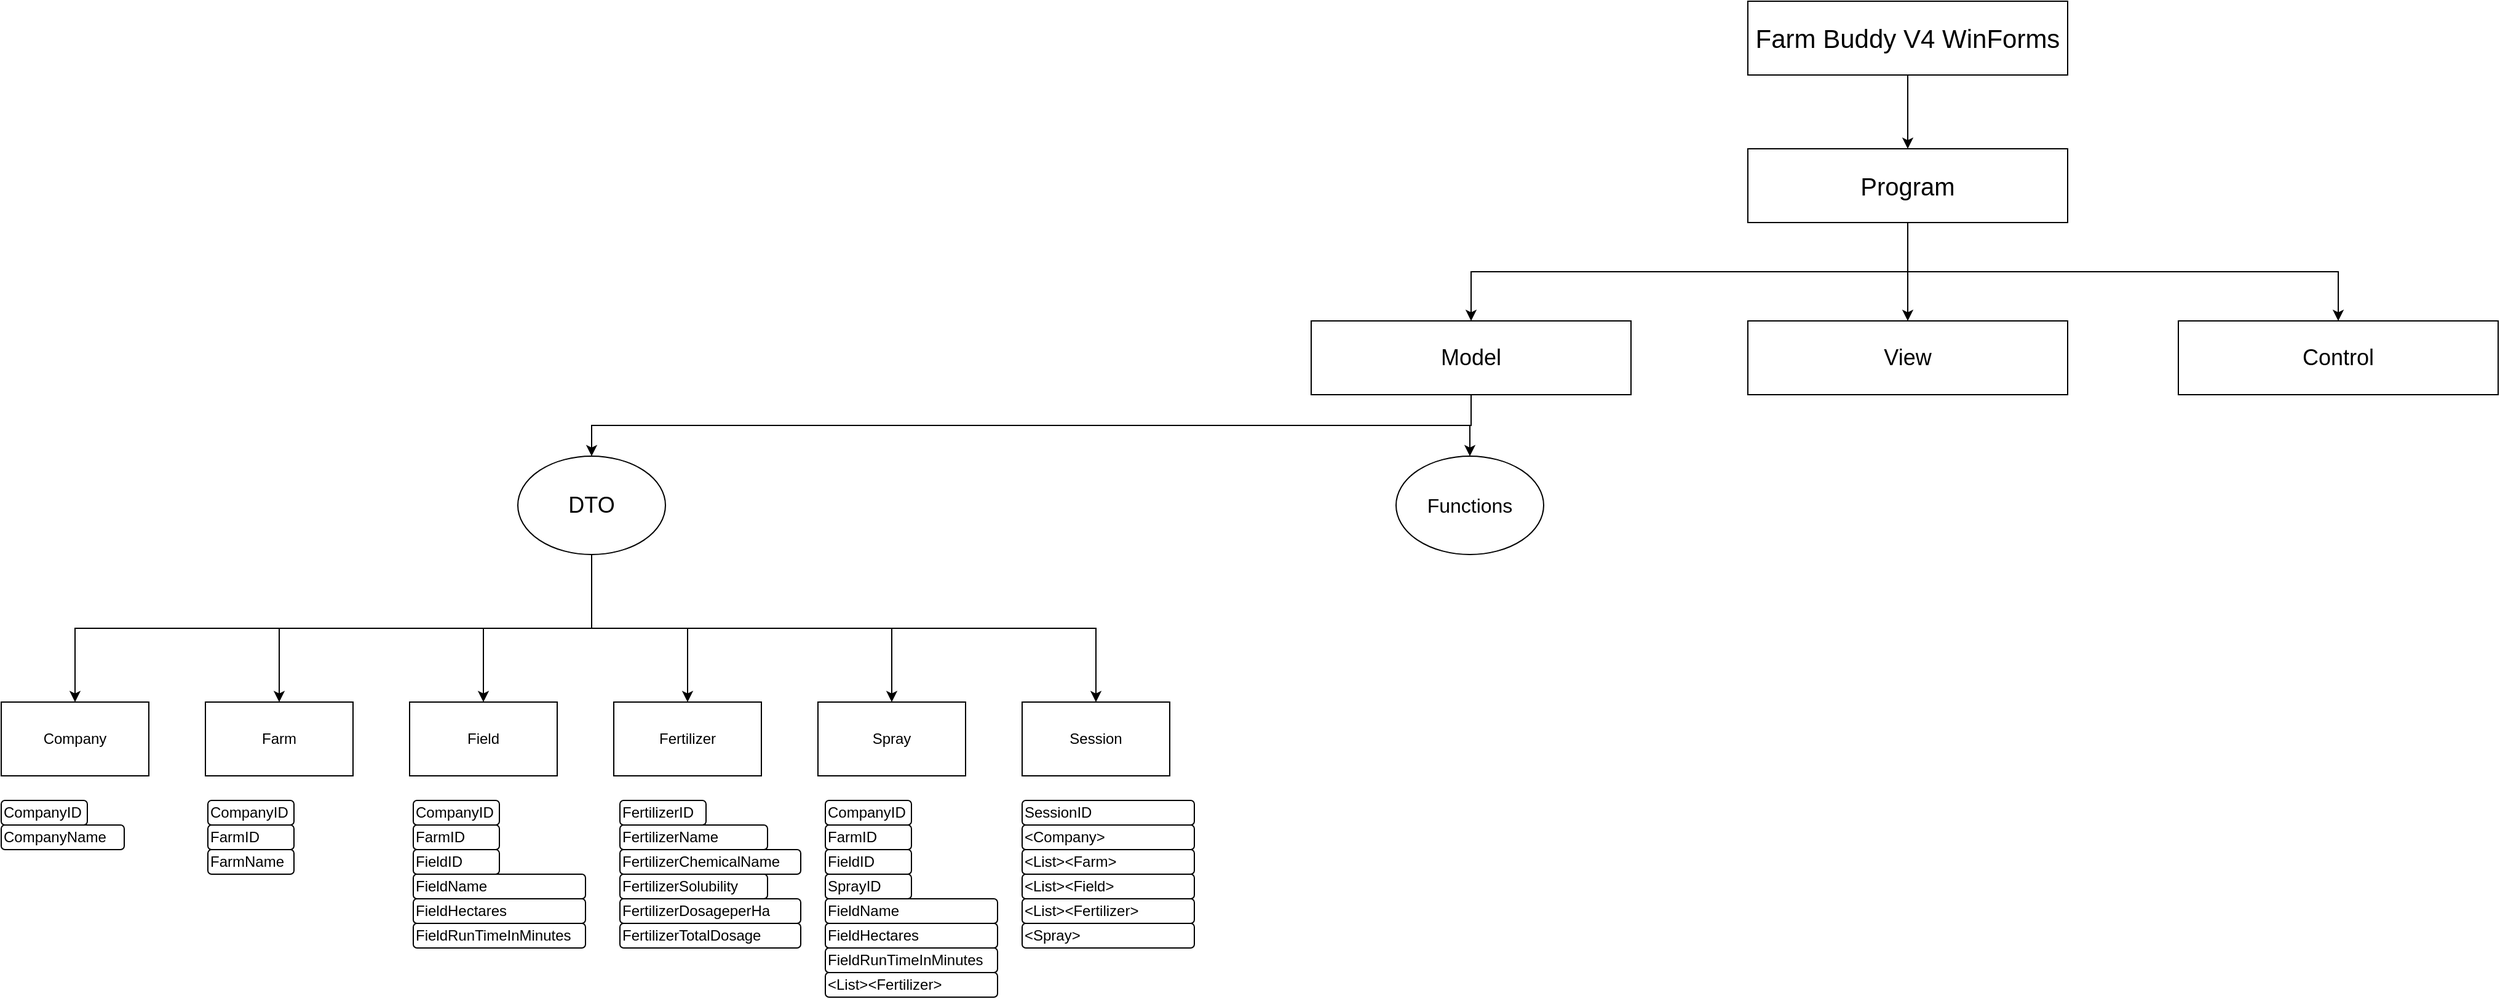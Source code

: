 <mxfile version="26.0.8">
  <diagram name="Page-1" id="rvxdswPpxdnA73cwBW_b">
    <mxGraphModel dx="1877" dy="1746" grid="1" gridSize="10" guides="1" tooltips="1" connect="1" arrows="1" fold="1" page="1" pageScale="1" pageWidth="827" pageHeight="1169" math="0" shadow="0">
      <root>
        <mxCell id="0" />
        <mxCell id="1" parent="0" />
        <mxCell id="GMc7GOkL7Nr8vXzrnaBm-32" style="edgeStyle=orthogonalEdgeStyle;rounded=0;orthogonalLoop=1;jettySize=auto;html=1;exitX=0.5;exitY=1;exitDx=0;exitDy=0;entryX=0.5;entryY=0;entryDx=0;entryDy=0;" edge="1" parent="1" source="4lTw-KqsmBAIjCPtbyVE-1" target="GMc7GOkL7Nr8vXzrnaBm-29">
          <mxGeometry relative="1" as="geometry" />
        </mxCell>
        <mxCell id="GMc7GOkL7Nr8vXzrnaBm-33" style="edgeStyle=orthogonalEdgeStyle;rounded=0;orthogonalLoop=1;jettySize=auto;html=1;exitX=0.5;exitY=1;exitDx=0;exitDy=0;entryX=0.5;entryY=0;entryDx=0;entryDy=0;" edge="1" parent="1" source="4lTw-KqsmBAIjCPtbyVE-1" target="GMc7GOkL7Nr8vXzrnaBm-27">
          <mxGeometry relative="1" as="geometry" />
        </mxCell>
        <mxCell id="4lTw-KqsmBAIjCPtbyVE-1" value="&lt;div&gt;&lt;font&gt;Model&lt;/font&gt;&lt;/div&gt;" style="rounded=0;whiteSpace=wrap;html=1;align=center;fontSize=18;" parent="1" vertex="1">
          <mxGeometry x="345" y="10" width="260" height="60" as="geometry" />
        </mxCell>
        <mxCell id="4lTw-KqsmBAIjCPtbyVE-12" value="Company" style="rounded=0;whiteSpace=wrap;html=1;verticalAlign=middle;" parent="1" vertex="1">
          <mxGeometry x="-720" y="320" width="120" height="60" as="geometry" />
        </mxCell>
        <mxCell id="4lTw-KqsmBAIjCPtbyVE-13" value="Farm" style="rounded=0;whiteSpace=wrap;html=1;verticalAlign=middle;" parent="1" vertex="1">
          <mxGeometry x="-554" y="320" width="120" height="60" as="geometry" />
        </mxCell>
        <mxCell id="4lTw-KqsmBAIjCPtbyVE-14" value="Field" style="rounded=0;whiteSpace=wrap;html=1;verticalAlign=middle;" parent="1" vertex="1">
          <mxGeometry x="-388" y="320" width="120" height="60" as="geometry" />
        </mxCell>
        <mxCell id="4lTw-KqsmBAIjCPtbyVE-20" value="&lt;div&gt;Fertilizer&lt;/div&gt;" style="rounded=0;whiteSpace=wrap;html=1;verticalAlign=middle;" parent="1" vertex="1">
          <mxGeometry x="-222" y="320" width="120" height="60" as="geometry" />
        </mxCell>
        <mxCell id="4lTw-KqsmBAIjCPtbyVE-21" value="&lt;div&gt;Spray&lt;/div&gt;" style="rounded=0;whiteSpace=wrap;html=1;verticalAlign=middle;" parent="1" vertex="1">
          <mxGeometry x="-56" y="320" width="120" height="60" as="geometry" />
        </mxCell>
        <mxCell id="4lTw-KqsmBAIjCPtbyVE-23" value="&lt;div&gt;CompanyID&lt;/div&gt;" style="rounded=1;whiteSpace=wrap;html=1;align=left;" parent="1" vertex="1">
          <mxGeometry x="-720" y="400" width="70" height="20" as="geometry" />
        </mxCell>
        <mxCell id="4lTw-KqsmBAIjCPtbyVE-24" value="&lt;div&gt;CompanyID&lt;/div&gt;" style="rounded=1;whiteSpace=wrap;html=1;align=left;" parent="1" vertex="1">
          <mxGeometry x="-552" y="400" width="70" height="20" as="geometry" />
        </mxCell>
        <mxCell id="4lTw-KqsmBAIjCPtbyVE-26" value="&lt;div&gt;CompanyID&lt;/div&gt;" style="rounded=1;whiteSpace=wrap;html=1;align=left;" parent="1" vertex="1">
          <mxGeometry x="-385" y="400" width="70" height="20" as="geometry" />
        </mxCell>
        <mxCell id="4lTw-KqsmBAIjCPtbyVE-27" value="&lt;div&gt;FertilizerID&lt;/div&gt;" style="rounded=1;whiteSpace=wrap;html=1;align=left;" parent="1" vertex="1">
          <mxGeometry x="-217" y="400" width="70" height="20" as="geometry" />
        </mxCell>
        <mxCell id="4lTw-KqsmBAIjCPtbyVE-31" value="&lt;div&gt;FarmName&lt;/div&gt;" style="rounded=1;whiteSpace=wrap;html=1;align=left;" parent="1" vertex="1">
          <mxGeometry x="-552" y="440" width="70" height="20" as="geometry" />
        </mxCell>
        <mxCell id="4lTw-KqsmBAIjCPtbyVE-32" value="&lt;div&gt;CompanyName&lt;/div&gt;" style="rounded=1;whiteSpace=wrap;html=1;align=left;" parent="1" vertex="1">
          <mxGeometry x="-720" y="420" width="100" height="20" as="geometry" />
        </mxCell>
        <mxCell id="4lTw-KqsmBAIjCPtbyVE-33" value="&lt;div&gt;FarmID&lt;/div&gt;" style="rounded=1;whiteSpace=wrap;html=1;align=left;" parent="1" vertex="1">
          <mxGeometry x="-552" y="420" width="70" height="20" as="geometry" />
        </mxCell>
        <mxCell id="4lTw-KqsmBAIjCPtbyVE-34" value="&lt;div&gt;FarmID&lt;/div&gt;" style="rounded=1;whiteSpace=wrap;html=1;align=left;" parent="1" vertex="1">
          <mxGeometry x="-385" y="420" width="70" height="20" as="geometry" />
        </mxCell>
        <mxCell id="4lTw-KqsmBAIjCPtbyVE-35" value="&lt;div&gt;FieldID&lt;/div&gt;" style="rounded=1;whiteSpace=wrap;html=1;align=left;" parent="1" vertex="1">
          <mxGeometry x="-385" y="440" width="70" height="20" as="geometry" />
        </mxCell>
        <mxCell id="4lTw-KqsmBAIjCPtbyVE-40" value="&lt;div&gt;CompanyID&lt;/div&gt;" style="rounded=1;whiteSpace=wrap;html=1;align=left;" parent="1" vertex="1">
          <mxGeometry x="-50" y="400" width="70" height="20" as="geometry" />
        </mxCell>
        <mxCell id="4lTw-KqsmBAIjCPtbyVE-41" value="&lt;div&gt;FarmID&lt;/div&gt;" style="rounded=1;whiteSpace=wrap;html=1;align=left;" parent="1" vertex="1">
          <mxGeometry x="-50" y="420" width="70" height="20" as="geometry" />
        </mxCell>
        <mxCell id="4lTw-KqsmBAIjCPtbyVE-42" value="&lt;div&gt;FieldID&lt;/div&gt;" style="rounded=1;whiteSpace=wrap;html=1;align=left;" parent="1" vertex="1">
          <mxGeometry x="-50" y="440" width="70" height="20" as="geometry" />
        </mxCell>
        <mxCell id="4lTw-KqsmBAIjCPtbyVE-43" value="&lt;div&gt;SprayID&lt;/div&gt;" style="rounded=1;whiteSpace=wrap;html=1;align=left;" parent="1" vertex="1">
          <mxGeometry x="-50" y="460" width="70" height="20" as="geometry" />
        </mxCell>
        <mxCell id="4lTw-KqsmBAIjCPtbyVE-46" value="FieldName" style="rounded=1;whiteSpace=wrap;html=1;align=left;" parent="1" vertex="1">
          <mxGeometry x="-385" y="460" width="140" height="20" as="geometry" />
        </mxCell>
        <mxCell id="4lTw-KqsmBAIjCPtbyVE-47" value="&lt;div&gt;FieldHectares&lt;/div&gt;" style="rounded=1;whiteSpace=wrap;html=1;align=left;" parent="1" vertex="1">
          <mxGeometry x="-385" y="480" width="140" height="20" as="geometry" />
        </mxCell>
        <mxCell id="4lTw-KqsmBAIjCPtbyVE-48" value="FieldRunTimeInMinutes" style="rounded=1;whiteSpace=wrap;html=1;align=left;" parent="1" vertex="1">
          <mxGeometry x="-385" y="500" width="140" height="20" as="geometry" />
        </mxCell>
        <mxCell id="4lTw-KqsmBAIjCPtbyVE-51" value="&lt;div&gt;FertilizerName&lt;/div&gt;" style="rounded=1;whiteSpace=wrap;html=1;align=left;" parent="1" vertex="1">
          <mxGeometry x="-217" y="420" width="120" height="20" as="geometry" />
        </mxCell>
        <mxCell id="4lTw-KqsmBAIjCPtbyVE-53" value="FieldName" style="rounded=1;whiteSpace=wrap;html=1;align=left;" parent="1" vertex="1">
          <mxGeometry x="-50" y="480" width="140" height="20" as="geometry" />
        </mxCell>
        <mxCell id="4lTw-KqsmBAIjCPtbyVE-54" value="&lt;div&gt;FieldHectares&lt;/div&gt;" style="rounded=1;whiteSpace=wrap;html=1;align=left;" parent="1" vertex="1">
          <mxGeometry x="-50" y="500" width="140" height="20" as="geometry" />
        </mxCell>
        <mxCell id="4lTw-KqsmBAIjCPtbyVE-55" value="FieldRunTimeInMinutes" style="rounded=1;whiteSpace=wrap;html=1;align=left;" parent="1" vertex="1">
          <mxGeometry x="-50" y="520" width="140" height="20" as="geometry" />
        </mxCell>
        <mxCell id="4lTw-KqsmBAIjCPtbyVE-59" value="FertilizerChemicalName" style="rounded=1;whiteSpace=wrap;html=1;align=left;" parent="1" vertex="1">
          <mxGeometry x="-217" y="440" width="147" height="20" as="geometry" />
        </mxCell>
        <mxCell id="4lTw-KqsmBAIjCPtbyVE-60" value="&lt;div&gt;FertilizerSolubility&lt;/div&gt;" style="rounded=1;whiteSpace=wrap;html=1;align=left;" parent="1" vertex="1">
          <mxGeometry x="-217" y="460" width="120" height="20" as="geometry" />
        </mxCell>
        <mxCell id="4lTw-KqsmBAIjCPtbyVE-61" value="&lt;div&gt;FertilizerDosageperHa&lt;/div&gt;" style="rounded=1;whiteSpace=wrap;html=1;align=left;" parent="1" vertex="1">
          <mxGeometry x="-217" y="480" width="147" height="20" as="geometry" />
        </mxCell>
        <mxCell id="4lTw-KqsmBAIjCPtbyVE-62" value="&lt;div&gt;FertilizerTotalDosage&lt;/div&gt;" style="rounded=1;whiteSpace=wrap;html=1;align=left;" parent="1" vertex="1">
          <mxGeometry x="-217" y="500" width="147" height="20" as="geometry" />
        </mxCell>
        <mxCell id="4lTw-KqsmBAIjCPtbyVE-63" value="&amp;lt;List&amp;gt;&amp;lt;Fertilizer&amp;gt;" style="rounded=1;whiteSpace=wrap;html=1;align=left;" parent="1" vertex="1">
          <mxGeometry x="-50" y="540" width="140" height="20" as="geometry" />
        </mxCell>
        <mxCell id="GMc7GOkL7Nr8vXzrnaBm-2" value="&lt;div&gt;Session&lt;/div&gt;" style="rounded=0;whiteSpace=wrap;html=1;verticalAlign=middle;" vertex="1" parent="1">
          <mxGeometry x="110" y="320" width="120" height="60" as="geometry" />
        </mxCell>
        <mxCell id="GMc7GOkL7Nr8vXzrnaBm-7" value="SessionID" style="rounded=1;whiteSpace=wrap;html=1;align=left;" vertex="1" parent="1">
          <mxGeometry x="110" y="400" width="140" height="20" as="geometry" />
        </mxCell>
        <mxCell id="GMc7GOkL7Nr8vXzrnaBm-8" value="&amp;lt;Company&amp;gt;" style="rounded=1;whiteSpace=wrap;html=1;align=left;" vertex="1" parent="1">
          <mxGeometry x="110" y="420" width="140" height="20" as="geometry" />
        </mxCell>
        <mxCell id="GMc7GOkL7Nr8vXzrnaBm-9" value="&amp;lt;List&amp;gt;&amp;lt;Farm&amp;gt;" style="rounded=1;whiteSpace=wrap;html=1;align=left;" vertex="1" parent="1">
          <mxGeometry x="110" y="440" width="140" height="20" as="geometry" />
        </mxCell>
        <mxCell id="GMc7GOkL7Nr8vXzrnaBm-10" value="&amp;lt;List&amp;gt;&amp;lt;Field&amp;gt;" style="rounded=1;whiteSpace=wrap;html=1;align=left;" vertex="1" parent="1">
          <mxGeometry x="110" y="460" width="140" height="20" as="geometry" />
        </mxCell>
        <mxCell id="GMc7GOkL7Nr8vXzrnaBm-11" value="&amp;lt;List&amp;gt;&amp;lt;Fertilizer&amp;gt;" style="rounded=1;whiteSpace=wrap;html=1;align=left;" vertex="1" parent="1">
          <mxGeometry x="110" y="480" width="140" height="20" as="geometry" />
        </mxCell>
        <mxCell id="GMc7GOkL7Nr8vXzrnaBm-12" value="&amp;lt;Spray&amp;gt;" style="rounded=1;whiteSpace=wrap;html=1;align=left;" vertex="1" parent="1">
          <mxGeometry x="110" y="500" width="140" height="20" as="geometry" />
        </mxCell>
        <mxCell id="GMc7GOkL7Nr8vXzrnaBm-35" style="edgeStyle=orthogonalEdgeStyle;rounded=0;orthogonalLoop=1;jettySize=auto;html=1;exitX=0.5;exitY=1;exitDx=0;exitDy=0;entryX=0.5;entryY=0;entryDx=0;entryDy=0;" edge="1" parent="1" source="GMc7GOkL7Nr8vXzrnaBm-27" target="4lTw-KqsmBAIjCPtbyVE-12">
          <mxGeometry relative="1" as="geometry" />
        </mxCell>
        <mxCell id="GMc7GOkL7Nr8vXzrnaBm-36" style="edgeStyle=orthogonalEdgeStyle;rounded=0;orthogonalLoop=1;jettySize=auto;html=1;exitX=0.5;exitY=1;exitDx=0;exitDy=0;entryX=0.5;entryY=0;entryDx=0;entryDy=0;" edge="1" parent="1" source="GMc7GOkL7Nr8vXzrnaBm-27" target="4lTw-KqsmBAIjCPtbyVE-13">
          <mxGeometry relative="1" as="geometry" />
        </mxCell>
        <mxCell id="GMc7GOkL7Nr8vXzrnaBm-37" style="edgeStyle=orthogonalEdgeStyle;rounded=0;orthogonalLoop=1;jettySize=auto;html=1;exitX=0.5;exitY=1;exitDx=0;exitDy=0;entryX=0.5;entryY=0;entryDx=0;entryDy=0;" edge="1" parent="1" source="GMc7GOkL7Nr8vXzrnaBm-27" target="4lTw-KqsmBAIjCPtbyVE-14">
          <mxGeometry relative="1" as="geometry" />
        </mxCell>
        <mxCell id="GMc7GOkL7Nr8vXzrnaBm-38" style="edgeStyle=orthogonalEdgeStyle;rounded=0;orthogonalLoop=1;jettySize=auto;html=1;exitX=0.5;exitY=1;exitDx=0;exitDy=0;entryX=0.5;entryY=0;entryDx=0;entryDy=0;" edge="1" parent="1" source="GMc7GOkL7Nr8vXzrnaBm-27" target="4lTw-KqsmBAIjCPtbyVE-20">
          <mxGeometry relative="1" as="geometry" />
        </mxCell>
        <mxCell id="GMc7GOkL7Nr8vXzrnaBm-39" style="edgeStyle=orthogonalEdgeStyle;rounded=0;orthogonalLoop=1;jettySize=auto;html=1;exitX=0.5;exitY=1;exitDx=0;exitDy=0;entryX=0.5;entryY=0;entryDx=0;entryDy=0;" edge="1" parent="1" source="GMc7GOkL7Nr8vXzrnaBm-27" target="4lTw-KqsmBAIjCPtbyVE-21">
          <mxGeometry relative="1" as="geometry" />
        </mxCell>
        <mxCell id="GMc7GOkL7Nr8vXzrnaBm-40" style="edgeStyle=orthogonalEdgeStyle;rounded=0;orthogonalLoop=1;jettySize=auto;html=1;exitX=0.5;exitY=1;exitDx=0;exitDy=0;entryX=0.5;entryY=0;entryDx=0;entryDy=0;" edge="1" parent="1" source="GMc7GOkL7Nr8vXzrnaBm-27" target="GMc7GOkL7Nr8vXzrnaBm-2">
          <mxGeometry relative="1" as="geometry" />
        </mxCell>
        <mxCell id="GMc7GOkL7Nr8vXzrnaBm-27" value="DTO" style="ellipse;whiteSpace=wrap;html=1;fontSize=18;" vertex="1" parent="1">
          <mxGeometry x="-300" y="120" width="120" height="80" as="geometry" />
        </mxCell>
        <mxCell id="GMc7GOkL7Nr8vXzrnaBm-29" value="Functions" style="ellipse;whiteSpace=wrap;html=1;fontSize=16;" vertex="1" parent="1">
          <mxGeometry x="414" y="120" width="120" height="80" as="geometry" />
        </mxCell>
        <mxCell id="GMc7GOkL7Nr8vXzrnaBm-47" style="edgeStyle=orthogonalEdgeStyle;rounded=0;orthogonalLoop=1;jettySize=auto;html=1;exitX=0.5;exitY=1;exitDx=0;exitDy=0;entryX=0.5;entryY=0;entryDx=0;entryDy=0;" edge="1" parent="1" source="GMc7GOkL7Nr8vXzrnaBm-41" target="GMc7GOkL7Nr8vXzrnaBm-42">
          <mxGeometry relative="1" as="geometry" />
        </mxCell>
        <mxCell id="GMc7GOkL7Nr8vXzrnaBm-41" value="Farm Buddy V4 WinForms" style="rounded=0;whiteSpace=wrap;html=1;align=center;fontSize=21;" vertex="1" parent="1">
          <mxGeometry x="700" y="-250" width="260" height="60" as="geometry" />
        </mxCell>
        <mxCell id="GMc7GOkL7Nr8vXzrnaBm-48" style="edgeStyle=orthogonalEdgeStyle;rounded=0;orthogonalLoop=1;jettySize=auto;html=1;exitX=0.5;exitY=1;exitDx=0;exitDy=0;entryX=0.5;entryY=0;entryDx=0;entryDy=0;" edge="1" parent="1" source="GMc7GOkL7Nr8vXzrnaBm-42" target="GMc7GOkL7Nr8vXzrnaBm-43">
          <mxGeometry relative="1" as="geometry" />
        </mxCell>
        <mxCell id="GMc7GOkL7Nr8vXzrnaBm-49" style="edgeStyle=orthogonalEdgeStyle;rounded=0;orthogonalLoop=1;jettySize=auto;html=1;exitX=0.5;exitY=1;exitDx=0;exitDy=0;entryX=0.5;entryY=0;entryDx=0;entryDy=0;" edge="1" parent="1" source="GMc7GOkL7Nr8vXzrnaBm-42" target="4lTw-KqsmBAIjCPtbyVE-1">
          <mxGeometry relative="1" as="geometry" />
        </mxCell>
        <mxCell id="GMc7GOkL7Nr8vXzrnaBm-51" style="edgeStyle=orthogonalEdgeStyle;rounded=0;orthogonalLoop=1;jettySize=auto;html=1;exitX=0.5;exitY=1;exitDx=0;exitDy=0;entryX=0.5;entryY=0;entryDx=0;entryDy=0;" edge="1" parent="1" source="GMc7GOkL7Nr8vXzrnaBm-42" target="GMc7GOkL7Nr8vXzrnaBm-50">
          <mxGeometry relative="1" as="geometry" />
        </mxCell>
        <mxCell id="GMc7GOkL7Nr8vXzrnaBm-42" value="&lt;div&gt;Program&lt;/div&gt;" style="rounded=0;whiteSpace=wrap;html=1;align=center;fontSize=20;" vertex="1" parent="1">
          <mxGeometry x="700" y="-130" width="260" height="60" as="geometry" />
        </mxCell>
        <mxCell id="GMc7GOkL7Nr8vXzrnaBm-43" value="View" style="rounded=0;whiteSpace=wrap;html=1;align=center;fontSize=18;" vertex="1" parent="1">
          <mxGeometry x="700" y="10" width="260" height="60" as="geometry" />
        </mxCell>
        <mxCell id="GMc7GOkL7Nr8vXzrnaBm-50" value="Control" style="rounded=0;whiteSpace=wrap;html=1;align=center;fontSize=18;" vertex="1" parent="1">
          <mxGeometry x="1050" y="10" width="260" height="60" as="geometry" />
        </mxCell>
      </root>
    </mxGraphModel>
  </diagram>
</mxfile>
